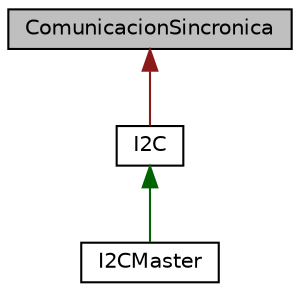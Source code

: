 digraph "ComunicacionSincronica"
{
 // LATEX_PDF_SIZE
  edge [fontname="Helvetica",fontsize="10",labelfontname="Helvetica",labelfontsize="10"];
  node [fontname="Helvetica",fontsize="10",shape=record];
  Node1 [label="ComunicacionSincronica",height=0.2,width=0.4,color="black", fillcolor="grey75", style="filled", fontcolor="black",tooltip="Clase del objeto ComunicacionAsincronica Clase abstracta pura para la generación de comunicaciones si..."];
  Node1 -> Node2 [dir="back",color="firebrick4",fontsize="10",style="solid",fontname="Helvetica"];
  Node2 [label="I2C",height=0.2,width=0.4,color="black", fillcolor="white", style="filled",URL="$class_i2_c.html",tooltip="Clase del objeto I2C El objeto uart genera una comunicación asincrónica de tipo UART."];
  Node2 -> Node3 [dir="back",color="darkgreen",fontsize="10",style="solid",fontname="Helvetica"];
  Node3 [label="I2CMaster",height=0.2,width=0.4,color="black", fillcolor="white", style="filled",URL="$class_i2_c_master.html",tooltip="Clase del objeto I2CMaster El objeto I2CMaster genera una comunicación tipo master de I2C utilizando ..."];
}
